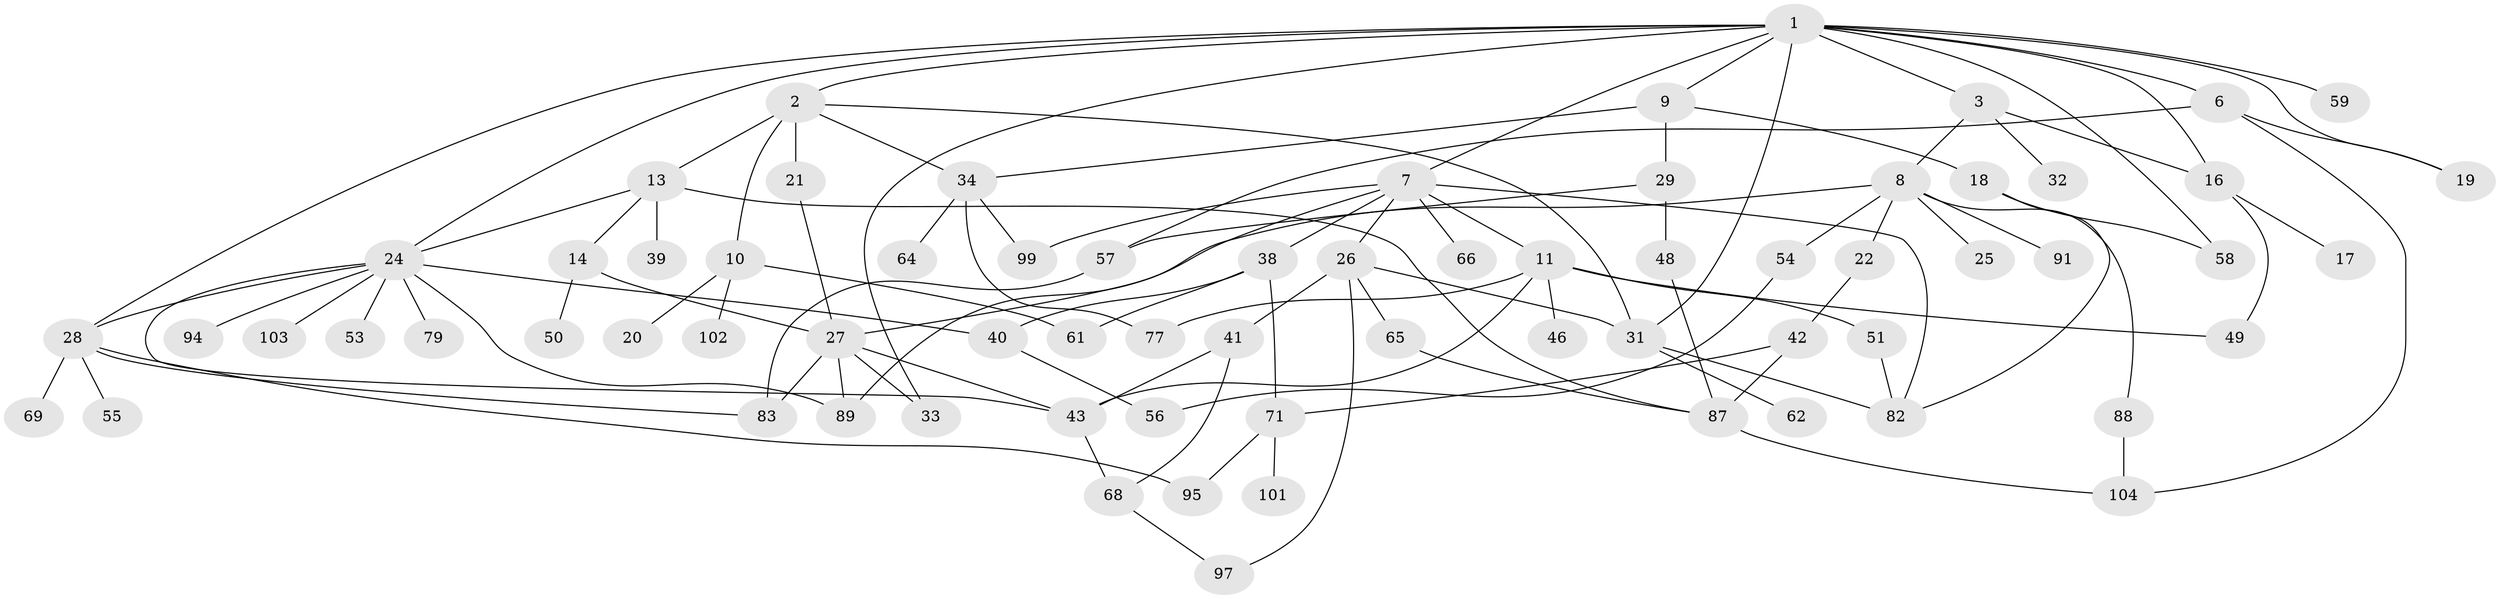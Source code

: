 // Generated by graph-tools (version 1.1) at 2025/23/03/03/25 07:23:34]
// undirected, 70 vertices, 106 edges
graph export_dot {
graph [start="1"]
  node [color=gray90,style=filled];
  1 [super="+5"];
  2 [super="+4"];
  3 [super="+12"];
  6 [super="+52"];
  7 [super="+44"];
  8 [super="+23"];
  9;
  10;
  11 [super="+15"];
  13 [super="+37"];
  14;
  16 [super="+30"];
  17;
  18 [super="+70"];
  19 [super="+47"];
  20;
  21;
  22 [super="+45"];
  24 [super="+67"];
  25;
  26 [super="+35"];
  27 [super="+36"];
  28 [super="+81"];
  29 [super="+84"];
  31;
  32;
  33;
  34 [super="+63"];
  38 [super="+76"];
  39;
  40 [super="+105"];
  41;
  42;
  43 [super="+60"];
  46;
  48;
  49;
  50 [super="+80"];
  51;
  53 [super="+96"];
  54;
  55;
  56;
  57 [super="+75"];
  58 [super="+93"];
  59;
  61 [super="+74"];
  62;
  64;
  65 [super="+86"];
  66 [super="+78"];
  68 [super="+72"];
  69;
  71 [super="+73"];
  77 [super="+90"];
  79;
  82 [super="+85"];
  83;
  87 [super="+98"];
  88;
  89 [super="+92"];
  91;
  94;
  95 [super="+100"];
  97;
  99;
  101;
  102;
  103;
  104;
  1 -- 2;
  1 -- 3;
  1 -- 7;
  1 -- 9;
  1 -- 24;
  1 -- 33;
  1 -- 6;
  1 -- 16;
  1 -- 19;
  1 -- 58 [weight=2];
  1 -- 59;
  1 -- 28;
  1 -- 31;
  2 -- 21;
  2 -- 34;
  2 -- 10;
  2 -- 13;
  2 -- 31;
  3 -- 8;
  3 -- 16;
  3 -- 32;
  6 -- 57;
  6 -- 104;
  6 -- 19;
  7 -- 11;
  7 -- 26;
  7 -- 38;
  7 -- 66;
  7 -- 99;
  7 -- 82;
  7 -- 89;
  8 -- 22;
  8 -- 27;
  8 -- 54;
  8 -- 91;
  8 -- 25;
  8 -- 88;
  9 -- 18;
  9 -- 29;
  9 -- 34;
  10 -- 20;
  10 -- 61;
  10 -- 102;
  11 -- 43;
  11 -- 49;
  11 -- 51;
  11 -- 77;
  11 -- 46;
  13 -- 14;
  13 -- 39;
  13 -- 87;
  13 -- 24;
  14 -- 50;
  14 -- 27;
  16 -- 17;
  16 -- 49;
  18 -- 58;
  18 -- 82;
  21 -- 27;
  22 -- 42;
  24 -- 40;
  24 -- 53;
  24 -- 79;
  24 -- 94;
  24 -- 43;
  24 -- 89;
  24 -- 103;
  24 -- 28;
  26 -- 41;
  26 -- 65;
  26 -- 97;
  26 -- 31;
  27 -- 33;
  27 -- 83;
  27 -- 43;
  27 -- 89;
  28 -- 55;
  28 -- 69;
  28 -- 83;
  28 -- 95;
  29 -- 48;
  29 -- 57;
  31 -- 62;
  31 -- 82;
  34 -- 64;
  34 -- 99;
  34 -- 77;
  38 -- 71;
  38 -- 61;
  38 -- 40;
  40 -- 56;
  41 -- 68;
  41 -- 43;
  42 -- 71;
  42 -- 87;
  43 -- 68;
  48 -- 87;
  51 -- 82;
  54 -- 56;
  57 -- 83;
  65 -- 87;
  68 -- 97;
  71 -- 101;
  71 -- 95;
  87 -- 104;
  88 -- 104;
}
